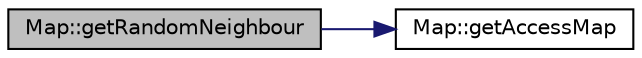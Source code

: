 digraph "Map::getRandomNeighbour"
{
 // LATEX_PDF_SIZE
  edge [fontname="Helvetica",fontsize="10",labelfontname="Helvetica",labelfontsize="10"];
  node [fontname="Helvetica",fontsize="10",shape=record];
  rankdir="LR";
  Node1 [label="Map::getRandomNeighbour",height=0.2,width=0.4,color="black", fillcolor="grey75", style="filled", fontcolor="black",tooltip="Gets a random neighbour of the given coordinates."];
  Node1 -> Node2 [color="midnightblue",fontsize="10",style="solid",fontname="Helvetica"];
  Node2 [label="Map::getAccessMap",height=0.2,width=0.4,color="black", fillcolor="white", style="filled",URL="$classMap.html#a3a7c641cd6c7281013272940d0613d90",tooltip="Get the access map."];
}
